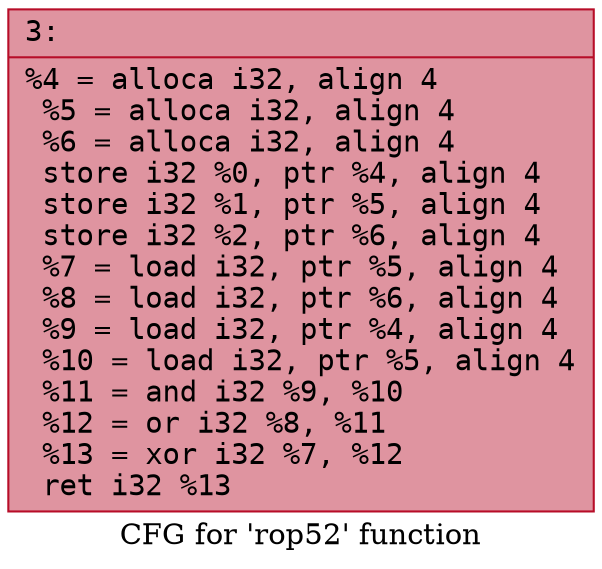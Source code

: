 digraph "CFG for 'rop52' function" {
	label="CFG for 'rop52' function";

	Node0x6000015c6ee0 [shape=record,color="#b70d28ff", style=filled, fillcolor="#b70d2870" fontname="Courier",label="{3:\l|  %4 = alloca i32, align 4\l  %5 = alloca i32, align 4\l  %6 = alloca i32, align 4\l  store i32 %0, ptr %4, align 4\l  store i32 %1, ptr %5, align 4\l  store i32 %2, ptr %6, align 4\l  %7 = load i32, ptr %5, align 4\l  %8 = load i32, ptr %6, align 4\l  %9 = load i32, ptr %4, align 4\l  %10 = load i32, ptr %5, align 4\l  %11 = and i32 %9, %10\l  %12 = or i32 %8, %11\l  %13 = xor i32 %7, %12\l  ret i32 %13\l}"];
}
